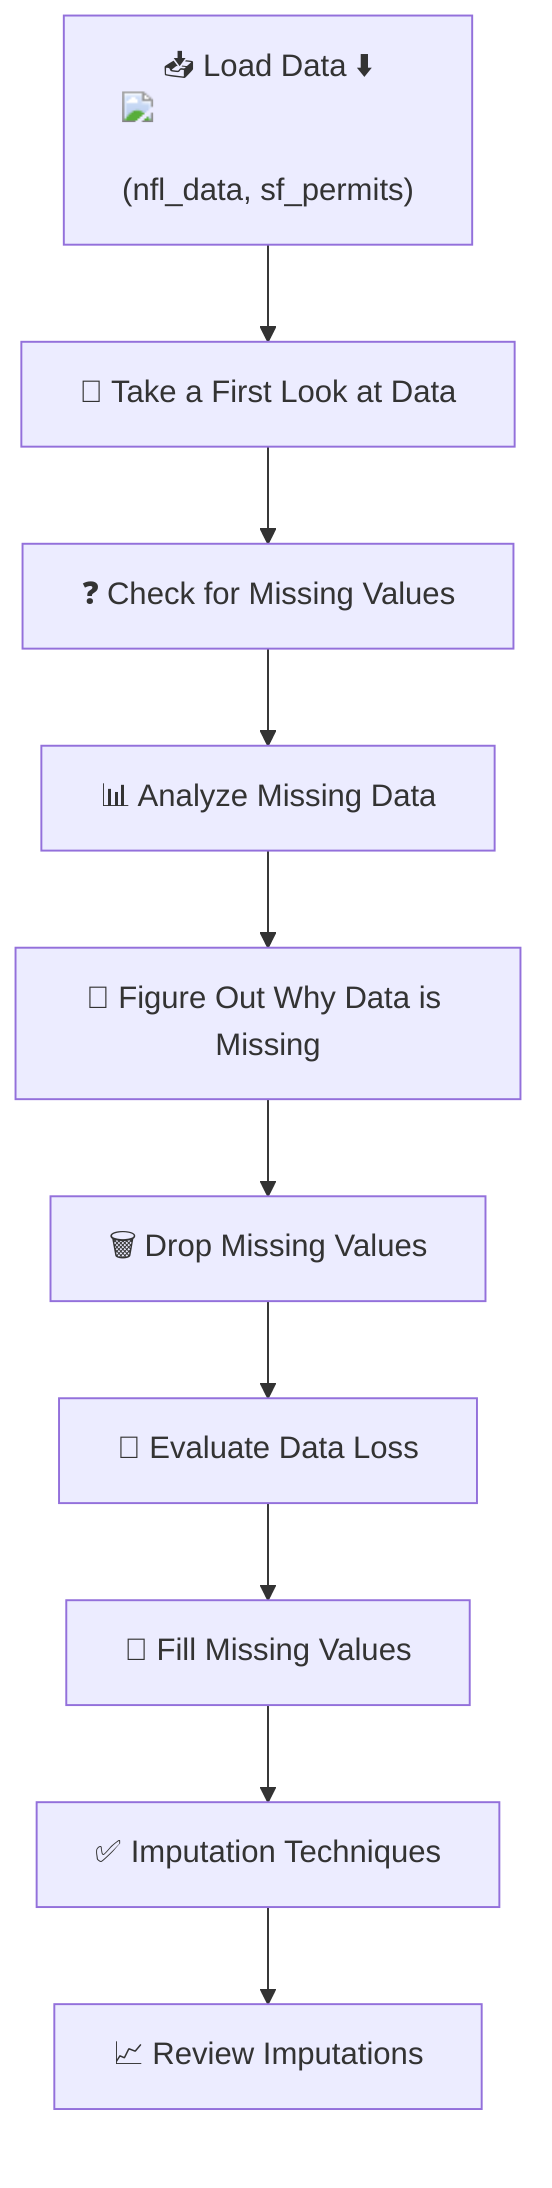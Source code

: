 graph TD;
    A["📥 Load Data ⬇️ <img src='icons/file.svg'/> <br/> (nfl_data, sf_permits)"] --> B["👀 Take a First Look at Data"];
    B --> C["❓ Check for Missing Values"];
    C --> D["📊 Analyze Missing Data"];
    D --> E["🤔 Figure Out Why Data is Missing"];
    E --> F["🗑 Drop Missing Values"];
    F --> G["🔎 Evaluate Data Loss"];
    G --> H["🔄 Fill Missing Values"];
    H --> I["✅ Imputation Techniques"];
    I --> J["📈 Review Imputations"];